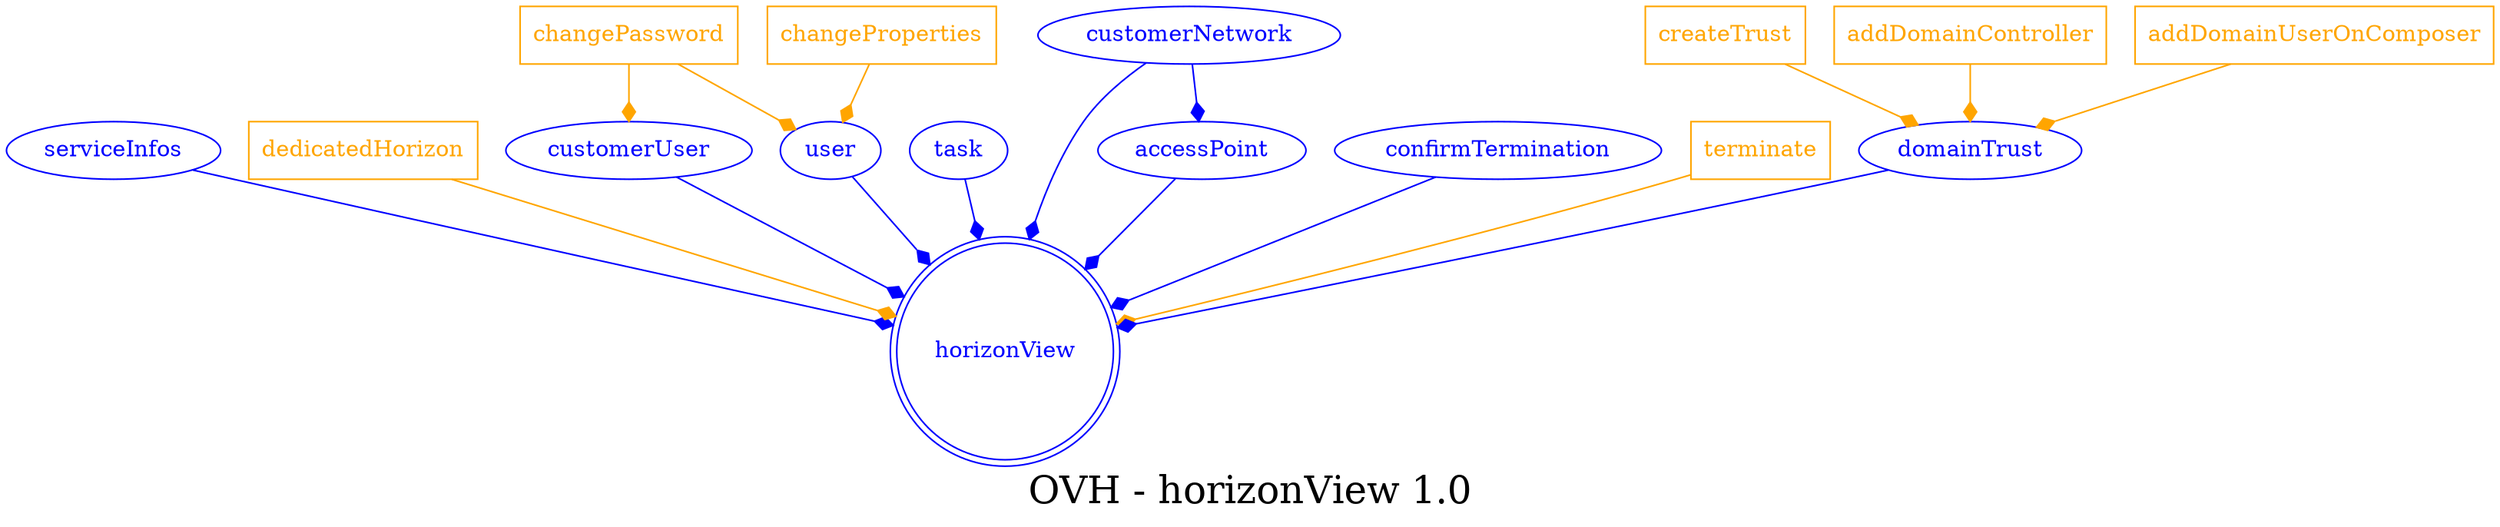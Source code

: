 digraph LexiconGraph {
graph[label="OVH - horizonView 1.0", fontsize=24]
splines=true
"horizonView" [color=blue, fontcolor=blue, shape=doublecircle]
"serviceInfos" -> "horizonView" [color=blue, fontcolor=blue, arrowhead=diamond, arrowtail=none]
"serviceInfos" [color=blue, fontcolor=blue, shape=ellipse]
"dedicatedHorizon" [color=orange, fontcolor=orange, shape=box]
"dedicatedHorizon" -> "horizonView" [color=orange, fontcolor=orange, arrowhead=diamond, arrowtail=none]
"customerUser" -> "horizonView" [color=blue, fontcolor=blue, arrowhead=diamond, arrowtail=none]
"customerUser" [color=blue, fontcolor=blue, shape=ellipse]
"changePassword" [color=orange, fontcolor=orange, shape=box]
"changePassword" -> "customerUser" [color=orange, fontcolor=orange, arrowhead=diamond, arrowtail=none]
"user" -> "horizonView" [color=blue, fontcolor=blue, arrowhead=diamond, arrowtail=none]
"user" [color=blue, fontcolor=blue, shape=ellipse]
"changeProperties" [color=orange, fontcolor=orange, shape=box]
"changeProperties" -> "user" [color=orange, fontcolor=orange, arrowhead=diamond, arrowtail=none]
"changePassword" -> "user" [color=orange, fontcolor=orange, arrowhead=diamond, arrowtail=none]
"task" -> "horizonView" [color=blue, fontcolor=blue, arrowhead=diamond, arrowtail=none]
"task" [color=blue, fontcolor=blue, shape=ellipse]
"customerNetwork" -> "horizonView" [color=blue, fontcolor=blue, arrowhead=diamond, arrowtail=none]
"customerNetwork" [color=blue, fontcolor=blue, shape=ellipse]
"confirmTermination" -> "horizonView" [color=blue, fontcolor=blue, arrowhead=diamond, arrowtail=none]
"confirmTermination" [color=blue, fontcolor=blue, shape=ellipse]
"terminate" [color=orange, fontcolor=orange, shape=box]
"terminate" -> "horizonView" [color=orange, fontcolor=orange, arrowhead=diamond, arrowtail=none]
"accessPoint" -> "horizonView" [color=blue, fontcolor=blue, arrowhead=diamond, arrowtail=none]
"accessPoint" [color=blue, fontcolor=blue, shape=ellipse]
"customerNetwork" -> "accessPoint" [color=blue, fontcolor=blue, arrowhead=diamond, arrowtail=none]
"domainTrust" -> "horizonView" [color=blue, fontcolor=blue, arrowhead=diamond, arrowtail=none]
"domainTrust" [color=blue, fontcolor=blue, shape=ellipse]
"createTrust" [color=orange, fontcolor=orange, shape=box]
"createTrust" -> "domainTrust" [color=orange, fontcolor=orange, arrowhead=diamond, arrowtail=none]
"addDomainController" [color=orange, fontcolor=orange, shape=box]
"addDomainController" -> "domainTrust" [color=orange, fontcolor=orange, arrowhead=diamond, arrowtail=none]
"addDomainUserOnComposer" [color=orange, fontcolor=orange, shape=box]
"addDomainUserOnComposer" -> "domainTrust" [color=orange, fontcolor=orange, arrowhead=diamond, arrowtail=none]
}
